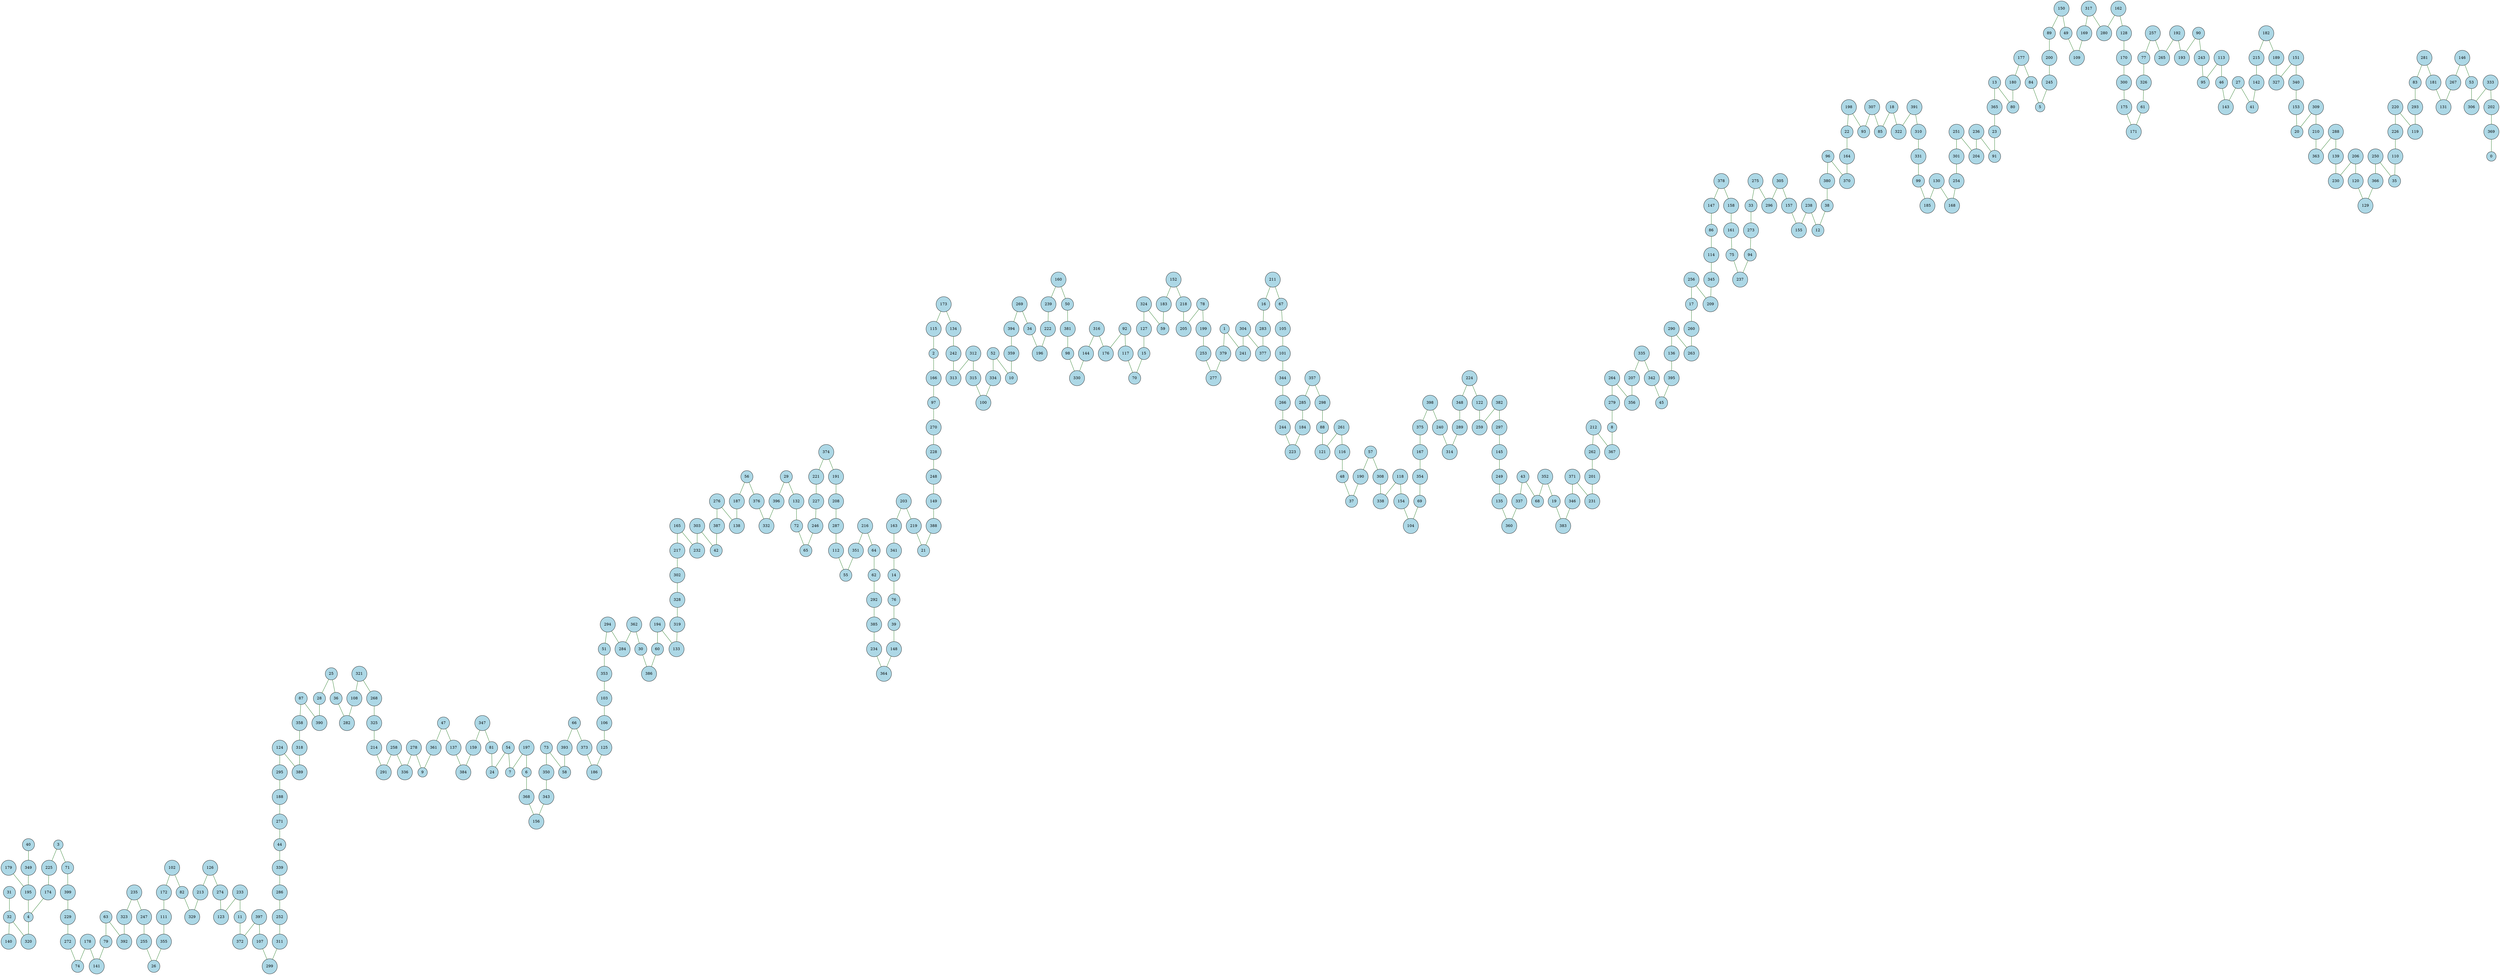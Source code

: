 graph SpanningTree {
  node [shape=circle, style=filled, fillcolor=lightblue];
  edge [color=darkgreen];
  32 -- 320;
  349 -- 195;
  195 -- 4;
  174 -- 4;
  32 -- 140;
  3 -- 71;
  225 -- 174;
  178 -- 74;
  235 -- 323;
  31 -- 32;
  40 -- 349;
  36 -- 282;
  311 -- 299;
  235 -- 247;
  111 -- 355;
  233 -- 11;
  4 -- 320;
  295 -- 188;
  102 -- 172;
  126 -- 274;
  255 -- 26;
  73 -- 58;
  79 -- 141;
  63 -- 79;
  361 -- 9;
  28 -- 390;
  321 -- 268;
  178 -- 141;
  188 -- 271;
  103 -- 106;
  208 -- 287;
  3 -- 225;
  258 -- 291;
  160 -- 50;
  355 -- 26;
  102 -- 82;
  66 -- 393;
  227 -- 246;
  303 -- 232;
  25 -- 28;
  6 -- 368;
  34 -- 196;
  246 -- 65;
  56 -- 376;
  18 -- 322;
  54 -- 7;
  165 -- 217;
  57 -- 308;
  2 -- 166;
  47 -- 361;
  64 -- 62;
  325 -- 214;
  261 -- 121;
  1 -- 241;
  302 -- 328;
  29 -- 132;
  14 -- 76;
  274 -- 123;
  250 -- 366;
  52 -- 10;
  343 -- 156;
  217 -- 302;
  374 -- 221;
  391 -- 310;
  276 -- 387;
  71 -- 399;
  72 -- 65;
  319 -- 133;
  278 -- 9;
  87 -- 390;
  270 -- 228;
  399 -- 229;
  105 -- 101;
  382 -- 259;
  194 -- 133;
  323 -- 392;
  126 -- 213;
  228 -- 248;
  30 -- 386;
  144 -- 330;
  294 -- 51;
  334 -- 100;
  159 -- 384;
  11 -- 372;
  177 -- 180;
  249 -- 135;
  50 -- 381;
  272 -- 74;
  150 -- 49;
  276 -- 138;
  286 -- 252;
  312 -- 315;
  243 -- 95;
  124 -- 389;
  213 -- 329;
  63 -- 392;
  238 -- 12;
  318 -- 389;
  257 -- 265;
  62 -- 292;
  341 -- 14;
  135 -- 360;
  388 -- 21;
  224 -- 348;
  106 -- 125;
  248 -- 149;
  398 -- 240;
  163 -- 341;
  19 -- 383;
  357 -- 298;
  374 -- 191;
  82 -- 329;
  385 -- 234;
  169 -- 109;
  351 -- 55;
  359 -- 10;
  379 -- 277;
  88 -- 121;
  210 -- 363;
  269 -- 394;
  107 -- 299;
  267 -- 131;
  297 -- 145;
  60 -- 386;
  157 -- 155;
  350 -- 343;
  396 -- 332;
  362 -- 30;
  199 -- 253;
  137 -- 384;
  158 -- 161;
  257 -- 77;
  348 -- 289;
  73 -- 350;
  134 -- 242;
  345 -- 209;
  387 -- 42;
  194 -- 60;
  222 -- 196;
  116 -- 48;
  353 -- 103;
  57 -- 190;
  352 -- 19;
  268 -- 325;
  173 -- 115;
  347 -- 81;
  125 -- 186;
  220 -- 119;
  83 -- 293;
  198 -- 22;
  22 -- 164;
  293 -- 119;
  167 -- 354;
  264 -- 356;
  382 -- 297;
  145 -- 249;
  148 -- 364;
  151 -- 327;
  52 -- 334;
  233 -- 123;
  253 -- 277;
  165 -- 232;
  203 -- 163;
  290 -- 263;
  38 -- 12;
  130 -- 185;
  92 -- 117;
  397 -- 372;
  365 -- 23;
  151 -- 340;
  393 -- 58;
  197 -- 7;
  56 -- 187;
  150 -- 89;
  160 -- 239;
  86 -- 114;
  397 -- 107;
  357 -- 285;
  278 -- 336;
  371 -- 231;
  317 -- 280;
  29 -- 396;
  275 -- 33;
  328 -- 319;
  373 -- 186;
  256 -- 209;
  78 -- 199;
  154 -- 104;
  149 -- 388;
  339 -- 286;
  206 -- 230;
  218 -- 205;
  76 -- 39;
  262 -- 201;
  114 -- 345;
  305 -- 296;
  376 -- 332;
  290 -- 136;
  90 -- 193;
  321 -- 108;
  346 -- 383;
  324 -- 127;
  170 -- 300;
  54 -- 24;
  354 -- 69;
  124 -- 295;
  238 -- 155;
  211 -- 16;
  197 -- 6;
  324 -- 59;
  17 -- 260;
  92 -- 176;
  229 -- 272;
  118 -- 338;
  48 -- 37;
  224 -- 122;
  192 -- 193;
  203 -- 219;
  261 -- 116;
  335 -- 342;
  316 -- 144;
  316 -- 176;
  177 -- 84;
  127 -- 15;
  206 -- 120;
  380 -- 38;
  283 -- 377;
  191 -- 208;
  173 -- 134;
  200 -- 245;
  340 -- 153;
  90 -- 243;
  15 -- 70;
  216 -- 64;
  258 -- 336;
  130 -- 168;
  288 -- 139;
  84 -- 5;
  89 -- 200;
  307 -- 93;
  77 -- 326;
  46 -- 143;
  108 -- 282;
  352 -- 68;
  371 -- 346;
  214 -- 291;
  122 -- 259;
  1 -- 379;
  13 -- 80;
  132 -- 72;
  285 -- 184;
  198 -- 93;
  226 -- 110;
  304 -- 241;
  279 -- 8;
  67 -- 105;
  326 -- 61;
  146 -- 53;
  305 -- 157;
  234 -- 364;
  44 -- 339;
  251 -- 204;
  298 -- 88;
  266 -- 244;
  81 -- 24;
  184 -- 223;
  221 -- 227;
  47 -- 137;
  252 -- 311;
  395 -- 45;
  308 -- 338;
  378 -- 158;
  254 -- 168;
  61 -- 171;
  16 -- 283;
  219 -- 21;
  27 -- 143;
  342 -- 45;
  120 -- 129;
  247 -- 255;
  239 -- 222;
  113 -- 46;
  139 -- 230;
  244 -- 223;
  78 -- 205;
  250 -- 35;
  236 -- 91;
  289 -- 314;
  147 -- 86;
  242 -- 313;
  207 -- 356;
  378 -- 147;
  281 -- 83;
  33 -- 273;
  201 -- 231;
  142 -- 41;
  53 -- 306;
  331 -- 99;
  362 -- 284;
  398 -- 375;
  94 -- 237;
  312 -- 313;
  182 -- 215;
  43 -- 68;
  66 -- 373;
  43 -- 337;
  309 -- 210;
  212 -- 367;
  303 -- 42;
  192 -- 265;
  307 -- 85;
  202 -- 369;
  51 -- 353;
  175 -- 171;
  368 -- 156;
  260 -- 263;
  25 -- 36;
  183 -- 59;
  181 -- 131;
  375 -- 167;
  153 -- 20;
  18 -- 85;
  152 -- 183;
  369 -- 0;
  97 -- 270;
  113 -- 95;
  87 -- 358;
  27 -- 41;
  69 -- 104;
  236 -- 204;
  288 -- 363;
  300 -- 175;
  110 -- 35;
  13 -- 365;
  212 -- 262;
  189 -- 327;
  358 -- 318;
  273 -- 94;
  344 -- 266;
  315 -- 100;
  8 -- 367;
  117 -- 70;
  98 -- 330;
  164 -- 370;
  335 -- 207;
  211 -- 67;
  391 -- 322;
  337 -- 360;
  264 -- 279;
  251 -- 301;
  333 -- 202;
  240 -- 314;
  190 -- 37;
  118 -- 154;
  245 -- 5;
  146 -- 267;
  23 -- 91;
  287 -- 112;
  101 -- 344;
  215 -- 142;
  281 -- 181;
  381 -- 98;
  269 -- 34;
  333 -- 306;
  256 -- 17;
  152 -- 218;
  301 -- 254;
  220 -- 226;
  182 -- 189;
  180 -- 80;
  271 -- 44;
  112 -- 55;
  310 -- 331;
  347 -- 159;
  366 -- 129;
  128 -- 170;
  161 -- 75;
  162 -- 128;
  216 -- 351;
  317 -- 169;
  187 -- 138;
  75 -- 237;
  292 -- 385;
  309 -- 20;
  179 -- 195;
  96 -- 370;
  49 -- 109;
  115 -- 2;
  172 -- 111;
  166 -- 97;
  162 -- 280;
  39 -- 148;
  136 -- 395;
  304 -- 377;
  394 -- 359;
  96 -- 380;
  275 -- 296;
  99 -- 185;
  294 -- 284;
}
